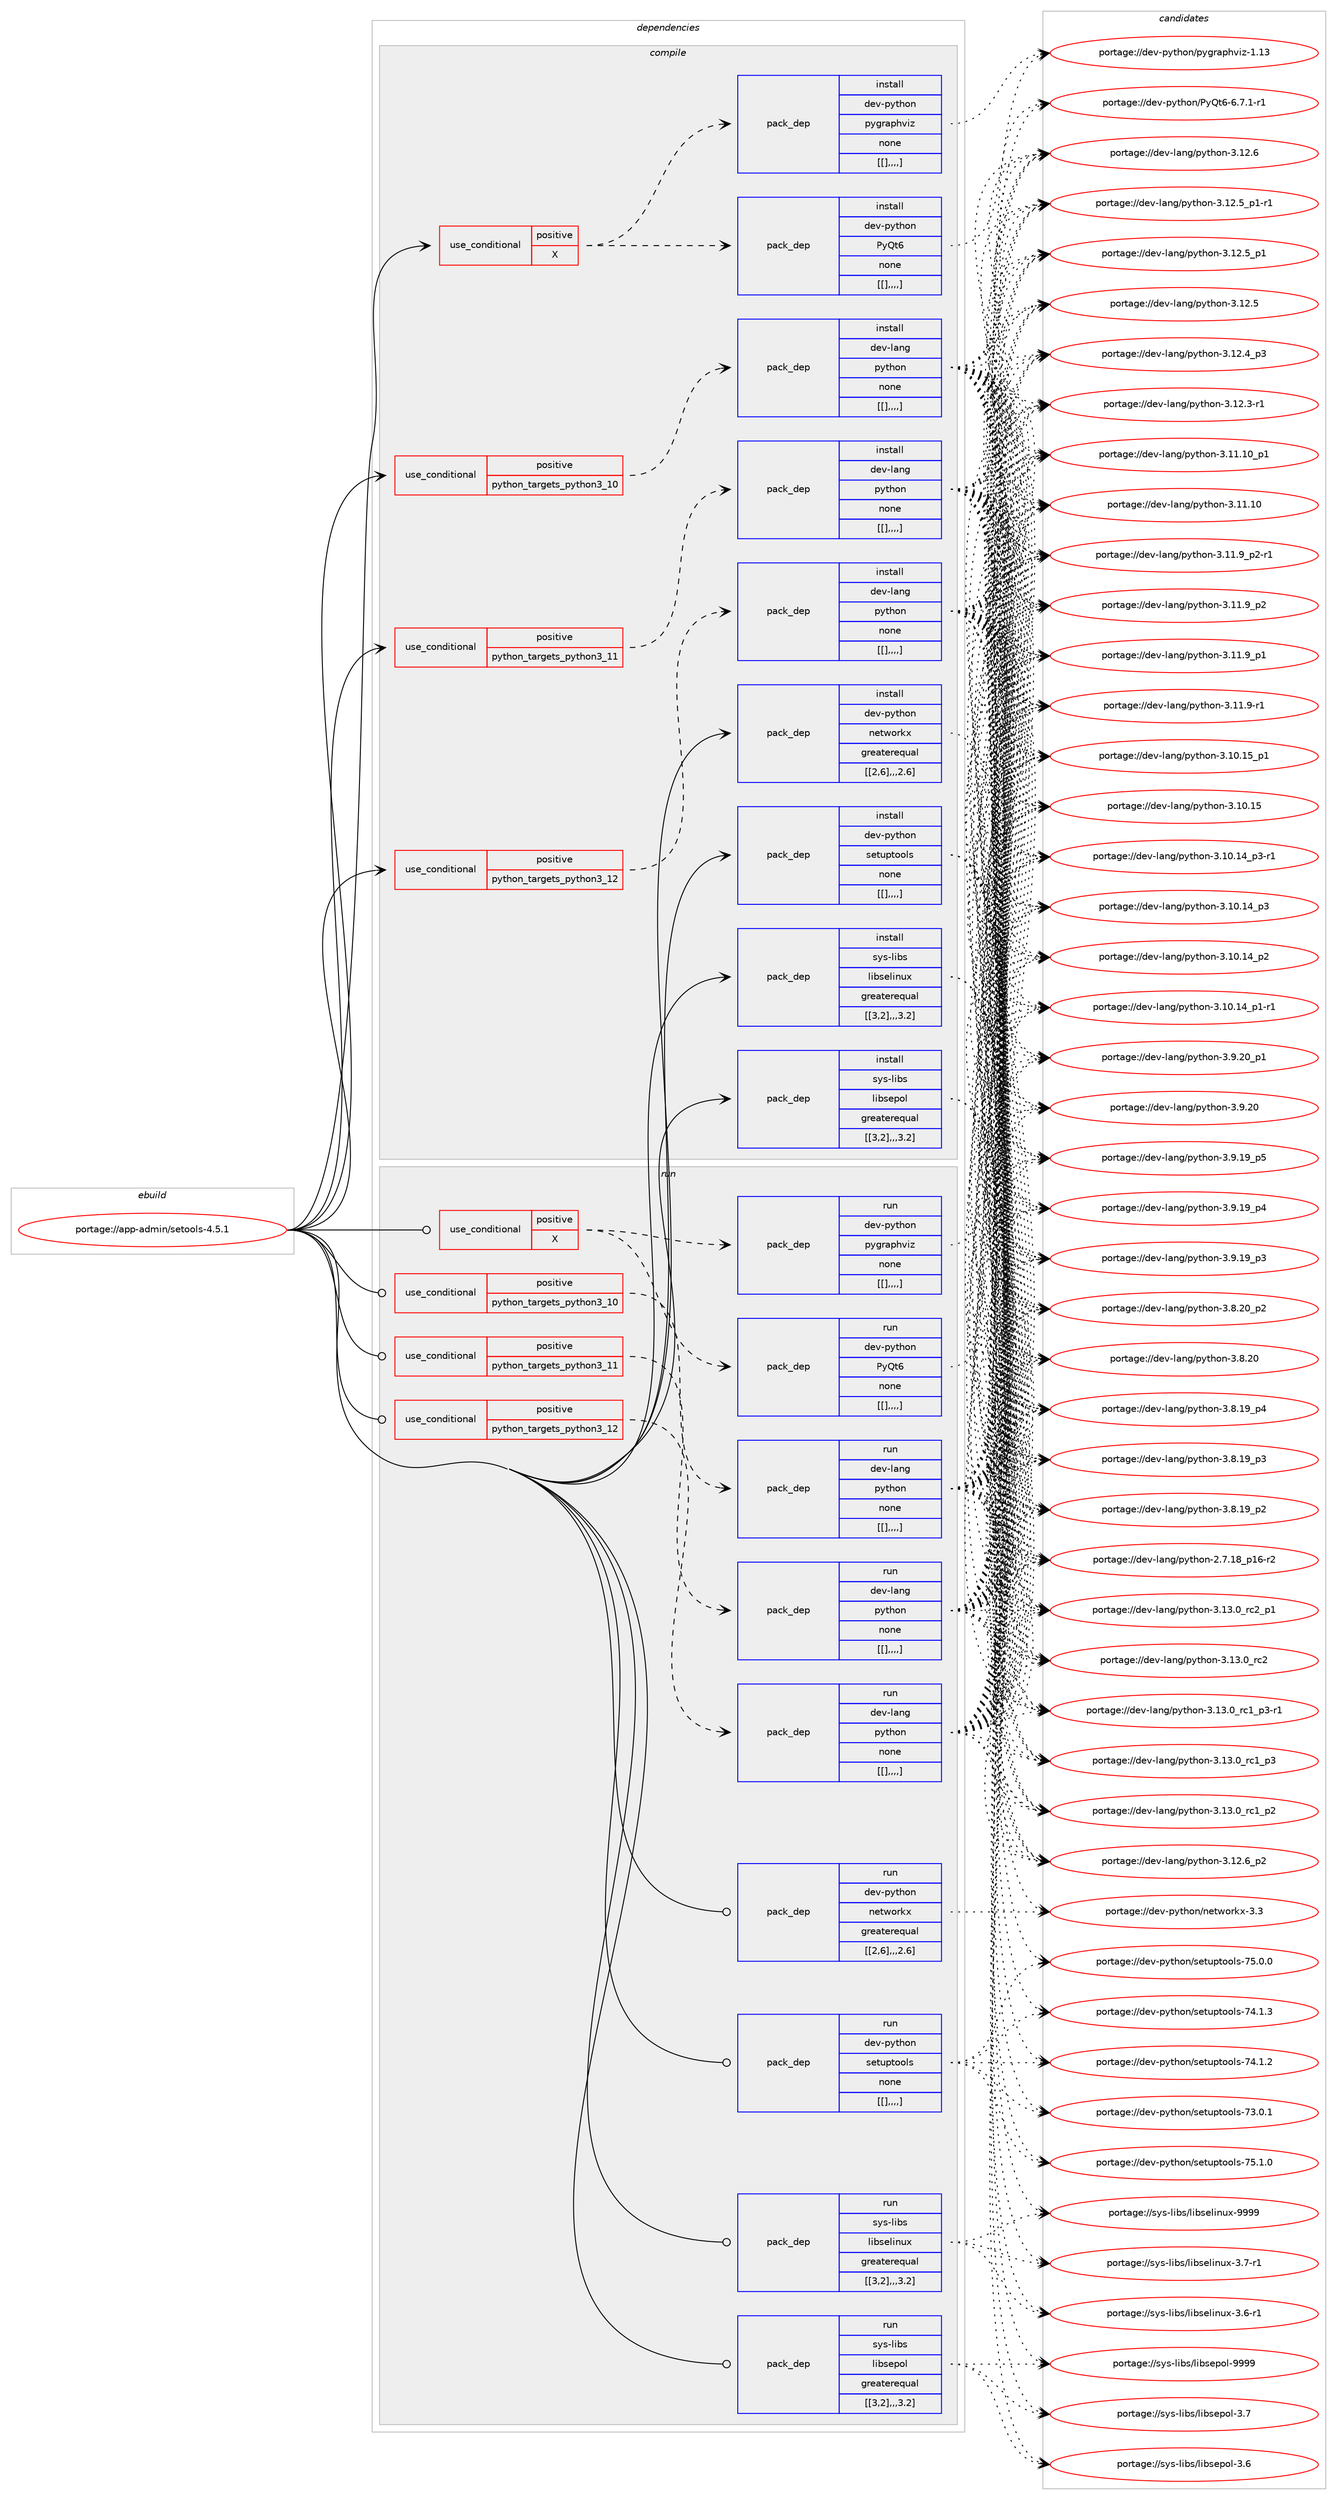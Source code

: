 digraph prolog {

# *************
# Graph options
# *************

newrank=true;
concentrate=true;
compound=true;
graph [rankdir=LR,fontname=Helvetica,fontsize=10,ranksep=1.5];#, ranksep=2.5, nodesep=0.2];
edge  [arrowhead=vee];
node  [fontname=Helvetica,fontsize=10];

# **********
# The ebuild
# **********

subgraph cluster_leftcol {
color=gray;
label=<<i>ebuild</i>>;
id [label="portage://app-admin/setools-4.5.1", color=red, width=4, href="../app-admin/setools-4.5.1.svg"];
}

# ****************
# The dependencies
# ****************

subgraph cluster_midcol {
color=gray;
label=<<i>dependencies</i>>;
subgraph cluster_compile {
fillcolor="#eeeeee";
style=filled;
label=<<i>compile</i>>;
subgraph cond1437 {
dependency5472 [label=<<TABLE BORDER="0" CELLBORDER="1" CELLSPACING="0" CELLPADDING="4"><TR><TD ROWSPAN="3" CELLPADDING="10">use_conditional</TD></TR><TR><TD>positive</TD></TR><TR><TD>X</TD></TR></TABLE>>, shape=none, color=red];
subgraph pack4016 {
dependency5473 [label=<<TABLE BORDER="0" CELLBORDER="1" CELLSPACING="0" CELLPADDING="4" WIDTH="220"><TR><TD ROWSPAN="6" CELLPADDING="30">pack_dep</TD></TR><TR><TD WIDTH="110">install</TD></TR><TR><TD>dev-python</TD></TR><TR><TD>PyQt6</TD></TR><TR><TD>none</TD></TR><TR><TD>[[],,,,]</TD></TR></TABLE>>, shape=none, color=blue];
}
dependency5472:e -> dependency5473:w [weight=20,style="dashed",arrowhead="vee"];
subgraph pack4017 {
dependency5474 [label=<<TABLE BORDER="0" CELLBORDER="1" CELLSPACING="0" CELLPADDING="4" WIDTH="220"><TR><TD ROWSPAN="6" CELLPADDING="30">pack_dep</TD></TR><TR><TD WIDTH="110">install</TD></TR><TR><TD>dev-python</TD></TR><TR><TD>pygraphviz</TD></TR><TR><TD>none</TD></TR><TR><TD>[[],,,,]</TD></TR></TABLE>>, shape=none, color=blue];
}
dependency5472:e -> dependency5474:w [weight=20,style="dashed",arrowhead="vee"];
}
id:e -> dependency5472:w [weight=20,style="solid",arrowhead="vee"];
subgraph cond1438 {
dependency5475 [label=<<TABLE BORDER="0" CELLBORDER="1" CELLSPACING="0" CELLPADDING="4"><TR><TD ROWSPAN="3" CELLPADDING="10">use_conditional</TD></TR><TR><TD>positive</TD></TR><TR><TD>python_targets_python3_10</TD></TR></TABLE>>, shape=none, color=red];
subgraph pack4018 {
dependency5476 [label=<<TABLE BORDER="0" CELLBORDER="1" CELLSPACING="0" CELLPADDING="4" WIDTH="220"><TR><TD ROWSPAN="6" CELLPADDING="30">pack_dep</TD></TR><TR><TD WIDTH="110">install</TD></TR><TR><TD>dev-lang</TD></TR><TR><TD>python</TD></TR><TR><TD>none</TD></TR><TR><TD>[[],,,,]</TD></TR></TABLE>>, shape=none, color=blue];
}
dependency5475:e -> dependency5476:w [weight=20,style="dashed",arrowhead="vee"];
}
id:e -> dependency5475:w [weight=20,style="solid",arrowhead="vee"];
subgraph cond1439 {
dependency5477 [label=<<TABLE BORDER="0" CELLBORDER="1" CELLSPACING="0" CELLPADDING="4"><TR><TD ROWSPAN="3" CELLPADDING="10">use_conditional</TD></TR><TR><TD>positive</TD></TR><TR><TD>python_targets_python3_11</TD></TR></TABLE>>, shape=none, color=red];
subgraph pack4019 {
dependency5478 [label=<<TABLE BORDER="0" CELLBORDER="1" CELLSPACING="0" CELLPADDING="4" WIDTH="220"><TR><TD ROWSPAN="6" CELLPADDING="30">pack_dep</TD></TR><TR><TD WIDTH="110">install</TD></TR><TR><TD>dev-lang</TD></TR><TR><TD>python</TD></TR><TR><TD>none</TD></TR><TR><TD>[[],,,,]</TD></TR></TABLE>>, shape=none, color=blue];
}
dependency5477:e -> dependency5478:w [weight=20,style="dashed",arrowhead="vee"];
}
id:e -> dependency5477:w [weight=20,style="solid",arrowhead="vee"];
subgraph cond1440 {
dependency5479 [label=<<TABLE BORDER="0" CELLBORDER="1" CELLSPACING="0" CELLPADDING="4"><TR><TD ROWSPAN="3" CELLPADDING="10">use_conditional</TD></TR><TR><TD>positive</TD></TR><TR><TD>python_targets_python3_12</TD></TR></TABLE>>, shape=none, color=red];
subgraph pack4020 {
dependency5480 [label=<<TABLE BORDER="0" CELLBORDER="1" CELLSPACING="0" CELLPADDING="4" WIDTH="220"><TR><TD ROWSPAN="6" CELLPADDING="30">pack_dep</TD></TR><TR><TD WIDTH="110">install</TD></TR><TR><TD>dev-lang</TD></TR><TR><TD>python</TD></TR><TR><TD>none</TD></TR><TR><TD>[[],,,,]</TD></TR></TABLE>>, shape=none, color=blue];
}
dependency5479:e -> dependency5480:w [weight=20,style="dashed",arrowhead="vee"];
}
id:e -> dependency5479:w [weight=20,style="solid",arrowhead="vee"];
subgraph pack4021 {
dependency5481 [label=<<TABLE BORDER="0" CELLBORDER="1" CELLSPACING="0" CELLPADDING="4" WIDTH="220"><TR><TD ROWSPAN="6" CELLPADDING="30">pack_dep</TD></TR><TR><TD WIDTH="110">install</TD></TR><TR><TD>dev-python</TD></TR><TR><TD>networkx</TD></TR><TR><TD>greaterequal</TD></TR><TR><TD>[[2,6],,,2.6]</TD></TR></TABLE>>, shape=none, color=blue];
}
id:e -> dependency5481:w [weight=20,style="solid",arrowhead="vee"];
subgraph pack4022 {
dependency5482 [label=<<TABLE BORDER="0" CELLBORDER="1" CELLSPACING="0" CELLPADDING="4" WIDTH="220"><TR><TD ROWSPAN="6" CELLPADDING="30">pack_dep</TD></TR><TR><TD WIDTH="110">install</TD></TR><TR><TD>dev-python</TD></TR><TR><TD>setuptools</TD></TR><TR><TD>none</TD></TR><TR><TD>[[],,,,]</TD></TR></TABLE>>, shape=none, color=blue];
}
id:e -> dependency5482:w [weight=20,style="solid",arrowhead="vee"];
subgraph pack4023 {
dependency5483 [label=<<TABLE BORDER="0" CELLBORDER="1" CELLSPACING="0" CELLPADDING="4" WIDTH="220"><TR><TD ROWSPAN="6" CELLPADDING="30">pack_dep</TD></TR><TR><TD WIDTH="110">install</TD></TR><TR><TD>sys-libs</TD></TR><TR><TD>libselinux</TD></TR><TR><TD>greaterequal</TD></TR><TR><TD>[[3,2],,,3.2]</TD></TR></TABLE>>, shape=none, color=blue];
}
id:e -> dependency5483:w [weight=20,style="solid",arrowhead="vee"];
subgraph pack4024 {
dependency5484 [label=<<TABLE BORDER="0" CELLBORDER="1" CELLSPACING="0" CELLPADDING="4" WIDTH="220"><TR><TD ROWSPAN="6" CELLPADDING="30">pack_dep</TD></TR><TR><TD WIDTH="110">install</TD></TR><TR><TD>sys-libs</TD></TR><TR><TD>libsepol</TD></TR><TR><TD>greaterequal</TD></TR><TR><TD>[[3,2],,,3.2]</TD></TR></TABLE>>, shape=none, color=blue];
}
id:e -> dependency5484:w [weight=20,style="solid",arrowhead="vee"];
}
subgraph cluster_compileandrun {
fillcolor="#eeeeee";
style=filled;
label=<<i>compile and run</i>>;
}
subgraph cluster_run {
fillcolor="#eeeeee";
style=filled;
label=<<i>run</i>>;
subgraph cond1441 {
dependency5485 [label=<<TABLE BORDER="0" CELLBORDER="1" CELLSPACING="0" CELLPADDING="4"><TR><TD ROWSPAN="3" CELLPADDING="10">use_conditional</TD></TR><TR><TD>positive</TD></TR><TR><TD>X</TD></TR></TABLE>>, shape=none, color=red];
subgraph pack4025 {
dependency5486 [label=<<TABLE BORDER="0" CELLBORDER="1" CELLSPACING="0" CELLPADDING="4" WIDTH="220"><TR><TD ROWSPAN="6" CELLPADDING="30">pack_dep</TD></TR><TR><TD WIDTH="110">run</TD></TR><TR><TD>dev-python</TD></TR><TR><TD>PyQt6</TD></TR><TR><TD>none</TD></TR><TR><TD>[[],,,,]</TD></TR></TABLE>>, shape=none, color=blue];
}
dependency5485:e -> dependency5486:w [weight=20,style="dashed",arrowhead="vee"];
subgraph pack4026 {
dependency5487 [label=<<TABLE BORDER="0" CELLBORDER="1" CELLSPACING="0" CELLPADDING="4" WIDTH="220"><TR><TD ROWSPAN="6" CELLPADDING="30">pack_dep</TD></TR><TR><TD WIDTH="110">run</TD></TR><TR><TD>dev-python</TD></TR><TR><TD>pygraphviz</TD></TR><TR><TD>none</TD></TR><TR><TD>[[],,,,]</TD></TR></TABLE>>, shape=none, color=blue];
}
dependency5485:e -> dependency5487:w [weight=20,style="dashed",arrowhead="vee"];
}
id:e -> dependency5485:w [weight=20,style="solid",arrowhead="odot"];
subgraph cond1442 {
dependency5488 [label=<<TABLE BORDER="0" CELLBORDER="1" CELLSPACING="0" CELLPADDING="4"><TR><TD ROWSPAN="3" CELLPADDING="10">use_conditional</TD></TR><TR><TD>positive</TD></TR><TR><TD>python_targets_python3_10</TD></TR></TABLE>>, shape=none, color=red];
subgraph pack4027 {
dependency5489 [label=<<TABLE BORDER="0" CELLBORDER="1" CELLSPACING="0" CELLPADDING="4" WIDTH="220"><TR><TD ROWSPAN="6" CELLPADDING="30">pack_dep</TD></TR><TR><TD WIDTH="110">run</TD></TR><TR><TD>dev-lang</TD></TR><TR><TD>python</TD></TR><TR><TD>none</TD></TR><TR><TD>[[],,,,]</TD></TR></TABLE>>, shape=none, color=blue];
}
dependency5488:e -> dependency5489:w [weight=20,style="dashed",arrowhead="vee"];
}
id:e -> dependency5488:w [weight=20,style="solid",arrowhead="odot"];
subgraph cond1443 {
dependency5490 [label=<<TABLE BORDER="0" CELLBORDER="1" CELLSPACING="0" CELLPADDING="4"><TR><TD ROWSPAN="3" CELLPADDING="10">use_conditional</TD></TR><TR><TD>positive</TD></TR><TR><TD>python_targets_python3_11</TD></TR></TABLE>>, shape=none, color=red];
subgraph pack4028 {
dependency5491 [label=<<TABLE BORDER="0" CELLBORDER="1" CELLSPACING="0" CELLPADDING="4" WIDTH="220"><TR><TD ROWSPAN="6" CELLPADDING="30">pack_dep</TD></TR><TR><TD WIDTH="110">run</TD></TR><TR><TD>dev-lang</TD></TR><TR><TD>python</TD></TR><TR><TD>none</TD></TR><TR><TD>[[],,,,]</TD></TR></TABLE>>, shape=none, color=blue];
}
dependency5490:e -> dependency5491:w [weight=20,style="dashed",arrowhead="vee"];
}
id:e -> dependency5490:w [weight=20,style="solid",arrowhead="odot"];
subgraph cond1444 {
dependency5492 [label=<<TABLE BORDER="0" CELLBORDER="1" CELLSPACING="0" CELLPADDING="4"><TR><TD ROWSPAN="3" CELLPADDING="10">use_conditional</TD></TR><TR><TD>positive</TD></TR><TR><TD>python_targets_python3_12</TD></TR></TABLE>>, shape=none, color=red];
subgraph pack4029 {
dependency5493 [label=<<TABLE BORDER="0" CELLBORDER="1" CELLSPACING="0" CELLPADDING="4" WIDTH="220"><TR><TD ROWSPAN="6" CELLPADDING="30">pack_dep</TD></TR><TR><TD WIDTH="110">run</TD></TR><TR><TD>dev-lang</TD></TR><TR><TD>python</TD></TR><TR><TD>none</TD></TR><TR><TD>[[],,,,]</TD></TR></TABLE>>, shape=none, color=blue];
}
dependency5492:e -> dependency5493:w [weight=20,style="dashed",arrowhead="vee"];
}
id:e -> dependency5492:w [weight=20,style="solid",arrowhead="odot"];
subgraph pack4030 {
dependency5494 [label=<<TABLE BORDER="0" CELLBORDER="1" CELLSPACING="0" CELLPADDING="4" WIDTH="220"><TR><TD ROWSPAN="6" CELLPADDING="30">pack_dep</TD></TR><TR><TD WIDTH="110">run</TD></TR><TR><TD>dev-python</TD></TR><TR><TD>networkx</TD></TR><TR><TD>greaterequal</TD></TR><TR><TD>[[2,6],,,2.6]</TD></TR></TABLE>>, shape=none, color=blue];
}
id:e -> dependency5494:w [weight=20,style="solid",arrowhead="odot"];
subgraph pack4031 {
dependency5495 [label=<<TABLE BORDER="0" CELLBORDER="1" CELLSPACING="0" CELLPADDING="4" WIDTH="220"><TR><TD ROWSPAN="6" CELLPADDING="30">pack_dep</TD></TR><TR><TD WIDTH="110">run</TD></TR><TR><TD>dev-python</TD></TR><TR><TD>setuptools</TD></TR><TR><TD>none</TD></TR><TR><TD>[[],,,,]</TD></TR></TABLE>>, shape=none, color=blue];
}
id:e -> dependency5495:w [weight=20,style="solid",arrowhead="odot"];
subgraph pack4032 {
dependency5496 [label=<<TABLE BORDER="0" CELLBORDER="1" CELLSPACING="0" CELLPADDING="4" WIDTH="220"><TR><TD ROWSPAN="6" CELLPADDING="30">pack_dep</TD></TR><TR><TD WIDTH="110">run</TD></TR><TR><TD>sys-libs</TD></TR><TR><TD>libselinux</TD></TR><TR><TD>greaterequal</TD></TR><TR><TD>[[3,2],,,3.2]</TD></TR></TABLE>>, shape=none, color=blue];
}
id:e -> dependency5496:w [weight=20,style="solid",arrowhead="odot"];
subgraph pack4033 {
dependency5497 [label=<<TABLE BORDER="0" CELLBORDER="1" CELLSPACING="0" CELLPADDING="4" WIDTH="220"><TR><TD ROWSPAN="6" CELLPADDING="30">pack_dep</TD></TR><TR><TD WIDTH="110">run</TD></TR><TR><TD>sys-libs</TD></TR><TR><TD>libsepol</TD></TR><TR><TD>greaterequal</TD></TR><TR><TD>[[3,2],,,3.2]</TD></TR></TABLE>>, shape=none, color=blue];
}
id:e -> dependency5497:w [weight=20,style="solid",arrowhead="odot"];
}
}

# **************
# The candidates
# **************

subgraph cluster_choices {
rank=same;
color=gray;
label=<<i>candidates</i>>;

subgraph choice4016 {
color=black;
nodesep=1;
choice10010111845112121116104111110478012181116544554465546494511449 [label="portage://dev-python/PyQt6-6.7.1-r1", color=red, width=4,href="../dev-python/PyQt6-6.7.1-r1.svg"];
dependency5473:e -> choice10010111845112121116104111110478012181116544554465546494511449:w [style=dotted,weight="100"];
}
subgraph choice4017 {
color=black;
nodesep=1;
choice1001011184511212111610411111047112121103114971121041181051224549464951 [label="portage://dev-python/pygraphviz-1.13", color=red, width=4,href="../dev-python/pygraphviz-1.13.svg"];
dependency5474:e -> choice1001011184511212111610411111047112121103114971121041181051224549464951:w [style=dotted,weight="100"];
}
subgraph choice4018 {
color=black;
nodesep=1;
choice100101118451089711010347112121116104111110455146495146489511499509511249 [label="portage://dev-lang/python-3.13.0_rc2_p1", color=red, width=4,href="../dev-lang/python-3.13.0_rc2_p1.svg"];
choice10010111845108971101034711212111610411111045514649514648951149950 [label="portage://dev-lang/python-3.13.0_rc2", color=red, width=4,href="../dev-lang/python-3.13.0_rc2.svg"];
choice1001011184510897110103471121211161041111104551464951464895114994995112514511449 [label="portage://dev-lang/python-3.13.0_rc1_p3-r1", color=red, width=4,href="../dev-lang/python-3.13.0_rc1_p3-r1.svg"];
choice100101118451089711010347112121116104111110455146495146489511499499511251 [label="portage://dev-lang/python-3.13.0_rc1_p3", color=red, width=4,href="../dev-lang/python-3.13.0_rc1_p3.svg"];
choice100101118451089711010347112121116104111110455146495146489511499499511250 [label="portage://dev-lang/python-3.13.0_rc1_p2", color=red, width=4,href="../dev-lang/python-3.13.0_rc1_p2.svg"];
choice100101118451089711010347112121116104111110455146495046549511250 [label="portage://dev-lang/python-3.12.6_p2", color=red, width=4,href="../dev-lang/python-3.12.6_p2.svg"];
choice10010111845108971101034711212111610411111045514649504654 [label="portage://dev-lang/python-3.12.6", color=red, width=4,href="../dev-lang/python-3.12.6.svg"];
choice1001011184510897110103471121211161041111104551464950465395112494511449 [label="portage://dev-lang/python-3.12.5_p1-r1", color=red, width=4,href="../dev-lang/python-3.12.5_p1-r1.svg"];
choice100101118451089711010347112121116104111110455146495046539511249 [label="portage://dev-lang/python-3.12.5_p1", color=red, width=4,href="../dev-lang/python-3.12.5_p1.svg"];
choice10010111845108971101034711212111610411111045514649504653 [label="portage://dev-lang/python-3.12.5", color=red, width=4,href="../dev-lang/python-3.12.5.svg"];
choice100101118451089711010347112121116104111110455146495046529511251 [label="portage://dev-lang/python-3.12.4_p3", color=red, width=4,href="../dev-lang/python-3.12.4_p3.svg"];
choice100101118451089711010347112121116104111110455146495046514511449 [label="portage://dev-lang/python-3.12.3-r1", color=red, width=4,href="../dev-lang/python-3.12.3-r1.svg"];
choice10010111845108971101034711212111610411111045514649494649489511249 [label="portage://dev-lang/python-3.11.10_p1", color=red, width=4,href="../dev-lang/python-3.11.10_p1.svg"];
choice1001011184510897110103471121211161041111104551464949464948 [label="portage://dev-lang/python-3.11.10", color=red, width=4,href="../dev-lang/python-3.11.10.svg"];
choice1001011184510897110103471121211161041111104551464949465795112504511449 [label="portage://dev-lang/python-3.11.9_p2-r1", color=red, width=4,href="../dev-lang/python-3.11.9_p2-r1.svg"];
choice100101118451089711010347112121116104111110455146494946579511250 [label="portage://dev-lang/python-3.11.9_p2", color=red, width=4,href="../dev-lang/python-3.11.9_p2.svg"];
choice100101118451089711010347112121116104111110455146494946579511249 [label="portage://dev-lang/python-3.11.9_p1", color=red, width=4,href="../dev-lang/python-3.11.9_p1.svg"];
choice100101118451089711010347112121116104111110455146494946574511449 [label="portage://dev-lang/python-3.11.9-r1", color=red, width=4,href="../dev-lang/python-3.11.9-r1.svg"];
choice10010111845108971101034711212111610411111045514649484649539511249 [label="portage://dev-lang/python-3.10.15_p1", color=red, width=4,href="../dev-lang/python-3.10.15_p1.svg"];
choice1001011184510897110103471121211161041111104551464948464953 [label="portage://dev-lang/python-3.10.15", color=red, width=4,href="../dev-lang/python-3.10.15.svg"];
choice100101118451089711010347112121116104111110455146494846495295112514511449 [label="portage://dev-lang/python-3.10.14_p3-r1", color=red, width=4,href="../dev-lang/python-3.10.14_p3-r1.svg"];
choice10010111845108971101034711212111610411111045514649484649529511251 [label="portage://dev-lang/python-3.10.14_p3", color=red, width=4,href="../dev-lang/python-3.10.14_p3.svg"];
choice10010111845108971101034711212111610411111045514649484649529511250 [label="portage://dev-lang/python-3.10.14_p2", color=red, width=4,href="../dev-lang/python-3.10.14_p2.svg"];
choice100101118451089711010347112121116104111110455146494846495295112494511449 [label="portage://dev-lang/python-3.10.14_p1-r1", color=red, width=4,href="../dev-lang/python-3.10.14_p1-r1.svg"];
choice100101118451089711010347112121116104111110455146574650489511249 [label="portage://dev-lang/python-3.9.20_p1", color=red, width=4,href="../dev-lang/python-3.9.20_p1.svg"];
choice10010111845108971101034711212111610411111045514657465048 [label="portage://dev-lang/python-3.9.20", color=red, width=4,href="../dev-lang/python-3.9.20.svg"];
choice100101118451089711010347112121116104111110455146574649579511253 [label="portage://dev-lang/python-3.9.19_p5", color=red, width=4,href="../dev-lang/python-3.9.19_p5.svg"];
choice100101118451089711010347112121116104111110455146574649579511252 [label="portage://dev-lang/python-3.9.19_p4", color=red, width=4,href="../dev-lang/python-3.9.19_p4.svg"];
choice100101118451089711010347112121116104111110455146574649579511251 [label="portage://dev-lang/python-3.9.19_p3", color=red, width=4,href="../dev-lang/python-3.9.19_p3.svg"];
choice100101118451089711010347112121116104111110455146564650489511250 [label="portage://dev-lang/python-3.8.20_p2", color=red, width=4,href="../dev-lang/python-3.8.20_p2.svg"];
choice10010111845108971101034711212111610411111045514656465048 [label="portage://dev-lang/python-3.8.20", color=red, width=4,href="../dev-lang/python-3.8.20.svg"];
choice100101118451089711010347112121116104111110455146564649579511252 [label="portage://dev-lang/python-3.8.19_p4", color=red, width=4,href="../dev-lang/python-3.8.19_p4.svg"];
choice100101118451089711010347112121116104111110455146564649579511251 [label="portage://dev-lang/python-3.8.19_p3", color=red, width=4,href="../dev-lang/python-3.8.19_p3.svg"];
choice100101118451089711010347112121116104111110455146564649579511250 [label="portage://dev-lang/python-3.8.19_p2", color=red, width=4,href="../dev-lang/python-3.8.19_p2.svg"];
choice100101118451089711010347112121116104111110455046554649569511249544511450 [label="portage://dev-lang/python-2.7.18_p16-r2", color=red, width=4,href="../dev-lang/python-2.7.18_p16-r2.svg"];
dependency5476:e -> choice100101118451089711010347112121116104111110455146495146489511499509511249:w [style=dotted,weight="100"];
dependency5476:e -> choice10010111845108971101034711212111610411111045514649514648951149950:w [style=dotted,weight="100"];
dependency5476:e -> choice1001011184510897110103471121211161041111104551464951464895114994995112514511449:w [style=dotted,weight="100"];
dependency5476:e -> choice100101118451089711010347112121116104111110455146495146489511499499511251:w [style=dotted,weight="100"];
dependency5476:e -> choice100101118451089711010347112121116104111110455146495146489511499499511250:w [style=dotted,weight="100"];
dependency5476:e -> choice100101118451089711010347112121116104111110455146495046549511250:w [style=dotted,weight="100"];
dependency5476:e -> choice10010111845108971101034711212111610411111045514649504654:w [style=dotted,weight="100"];
dependency5476:e -> choice1001011184510897110103471121211161041111104551464950465395112494511449:w [style=dotted,weight="100"];
dependency5476:e -> choice100101118451089711010347112121116104111110455146495046539511249:w [style=dotted,weight="100"];
dependency5476:e -> choice10010111845108971101034711212111610411111045514649504653:w [style=dotted,weight="100"];
dependency5476:e -> choice100101118451089711010347112121116104111110455146495046529511251:w [style=dotted,weight="100"];
dependency5476:e -> choice100101118451089711010347112121116104111110455146495046514511449:w [style=dotted,weight="100"];
dependency5476:e -> choice10010111845108971101034711212111610411111045514649494649489511249:w [style=dotted,weight="100"];
dependency5476:e -> choice1001011184510897110103471121211161041111104551464949464948:w [style=dotted,weight="100"];
dependency5476:e -> choice1001011184510897110103471121211161041111104551464949465795112504511449:w [style=dotted,weight="100"];
dependency5476:e -> choice100101118451089711010347112121116104111110455146494946579511250:w [style=dotted,weight="100"];
dependency5476:e -> choice100101118451089711010347112121116104111110455146494946579511249:w [style=dotted,weight="100"];
dependency5476:e -> choice100101118451089711010347112121116104111110455146494946574511449:w [style=dotted,weight="100"];
dependency5476:e -> choice10010111845108971101034711212111610411111045514649484649539511249:w [style=dotted,weight="100"];
dependency5476:e -> choice1001011184510897110103471121211161041111104551464948464953:w [style=dotted,weight="100"];
dependency5476:e -> choice100101118451089711010347112121116104111110455146494846495295112514511449:w [style=dotted,weight="100"];
dependency5476:e -> choice10010111845108971101034711212111610411111045514649484649529511251:w [style=dotted,weight="100"];
dependency5476:e -> choice10010111845108971101034711212111610411111045514649484649529511250:w [style=dotted,weight="100"];
dependency5476:e -> choice100101118451089711010347112121116104111110455146494846495295112494511449:w [style=dotted,weight="100"];
dependency5476:e -> choice100101118451089711010347112121116104111110455146574650489511249:w [style=dotted,weight="100"];
dependency5476:e -> choice10010111845108971101034711212111610411111045514657465048:w [style=dotted,weight="100"];
dependency5476:e -> choice100101118451089711010347112121116104111110455146574649579511253:w [style=dotted,weight="100"];
dependency5476:e -> choice100101118451089711010347112121116104111110455146574649579511252:w [style=dotted,weight="100"];
dependency5476:e -> choice100101118451089711010347112121116104111110455146574649579511251:w [style=dotted,weight="100"];
dependency5476:e -> choice100101118451089711010347112121116104111110455146564650489511250:w [style=dotted,weight="100"];
dependency5476:e -> choice10010111845108971101034711212111610411111045514656465048:w [style=dotted,weight="100"];
dependency5476:e -> choice100101118451089711010347112121116104111110455146564649579511252:w [style=dotted,weight="100"];
dependency5476:e -> choice100101118451089711010347112121116104111110455146564649579511251:w [style=dotted,weight="100"];
dependency5476:e -> choice100101118451089711010347112121116104111110455146564649579511250:w [style=dotted,weight="100"];
dependency5476:e -> choice100101118451089711010347112121116104111110455046554649569511249544511450:w [style=dotted,weight="100"];
}
subgraph choice4019 {
color=black;
nodesep=1;
choice100101118451089711010347112121116104111110455146495146489511499509511249 [label="portage://dev-lang/python-3.13.0_rc2_p1", color=red, width=4,href="../dev-lang/python-3.13.0_rc2_p1.svg"];
choice10010111845108971101034711212111610411111045514649514648951149950 [label="portage://dev-lang/python-3.13.0_rc2", color=red, width=4,href="../dev-lang/python-3.13.0_rc2.svg"];
choice1001011184510897110103471121211161041111104551464951464895114994995112514511449 [label="portage://dev-lang/python-3.13.0_rc1_p3-r1", color=red, width=4,href="../dev-lang/python-3.13.0_rc1_p3-r1.svg"];
choice100101118451089711010347112121116104111110455146495146489511499499511251 [label="portage://dev-lang/python-3.13.0_rc1_p3", color=red, width=4,href="../dev-lang/python-3.13.0_rc1_p3.svg"];
choice100101118451089711010347112121116104111110455146495146489511499499511250 [label="portage://dev-lang/python-3.13.0_rc1_p2", color=red, width=4,href="../dev-lang/python-3.13.0_rc1_p2.svg"];
choice100101118451089711010347112121116104111110455146495046549511250 [label="portage://dev-lang/python-3.12.6_p2", color=red, width=4,href="../dev-lang/python-3.12.6_p2.svg"];
choice10010111845108971101034711212111610411111045514649504654 [label="portage://dev-lang/python-3.12.6", color=red, width=4,href="../dev-lang/python-3.12.6.svg"];
choice1001011184510897110103471121211161041111104551464950465395112494511449 [label="portage://dev-lang/python-3.12.5_p1-r1", color=red, width=4,href="../dev-lang/python-3.12.5_p1-r1.svg"];
choice100101118451089711010347112121116104111110455146495046539511249 [label="portage://dev-lang/python-3.12.5_p1", color=red, width=4,href="../dev-lang/python-3.12.5_p1.svg"];
choice10010111845108971101034711212111610411111045514649504653 [label="portage://dev-lang/python-3.12.5", color=red, width=4,href="../dev-lang/python-3.12.5.svg"];
choice100101118451089711010347112121116104111110455146495046529511251 [label="portage://dev-lang/python-3.12.4_p3", color=red, width=4,href="../dev-lang/python-3.12.4_p3.svg"];
choice100101118451089711010347112121116104111110455146495046514511449 [label="portage://dev-lang/python-3.12.3-r1", color=red, width=4,href="../dev-lang/python-3.12.3-r1.svg"];
choice10010111845108971101034711212111610411111045514649494649489511249 [label="portage://dev-lang/python-3.11.10_p1", color=red, width=4,href="../dev-lang/python-3.11.10_p1.svg"];
choice1001011184510897110103471121211161041111104551464949464948 [label="portage://dev-lang/python-3.11.10", color=red, width=4,href="../dev-lang/python-3.11.10.svg"];
choice1001011184510897110103471121211161041111104551464949465795112504511449 [label="portage://dev-lang/python-3.11.9_p2-r1", color=red, width=4,href="../dev-lang/python-3.11.9_p2-r1.svg"];
choice100101118451089711010347112121116104111110455146494946579511250 [label="portage://dev-lang/python-3.11.9_p2", color=red, width=4,href="../dev-lang/python-3.11.9_p2.svg"];
choice100101118451089711010347112121116104111110455146494946579511249 [label="portage://dev-lang/python-3.11.9_p1", color=red, width=4,href="../dev-lang/python-3.11.9_p1.svg"];
choice100101118451089711010347112121116104111110455146494946574511449 [label="portage://dev-lang/python-3.11.9-r1", color=red, width=4,href="../dev-lang/python-3.11.9-r1.svg"];
choice10010111845108971101034711212111610411111045514649484649539511249 [label="portage://dev-lang/python-3.10.15_p1", color=red, width=4,href="../dev-lang/python-3.10.15_p1.svg"];
choice1001011184510897110103471121211161041111104551464948464953 [label="portage://dev-lang/python-3.10.15", color=red, width=4,href="../dev-lang/python-3.10.15.svg"];
choice100101118451089711010347112121116104111110455146494846495295112514511449 [label="portage://dev-lang/python-3.10.14_p3-r1", color=red, width=4,href="../dev-lang/python-3.10.14_p3-r1.svg"];
choice10010111845108971101034711212111610411111045514649484649529511251 [label="portage://dev-lang/python-3.10.14_p3", color=red, width=4,href="../dev-lang/python-3.10.14_p3.svg"];
choice10010111845108971101034711212111610411111045514649484649529511250 [label="portage://dev-lang/python-3.10.14_p2", color=red, width=4,href="../dev-lang/python-3.10.14_p2.svg"];
choice100101118451089711010347112121116104111110455146494846495295112494511449 [label="portage://dev-lang/python-3.10.14_p1-r1", color=red, width=4,href="../dev-lang/python-3.10.14_p1-r1.svg"];
choice100101118451089711010347112121116104111110455146574650489511249 [label="portage://dev-lang/python-3.9.20_p1", color=red, width=4,href="../dev-lang/python-3.9.20_p1.svg"];
choice10010111845108971101034711212111610411111045514657465048 [label="portage://dev-lang/python-3.9.20", color=red, width=4,href="../dev-lang/python-3.9.20.svg"];
choice100101118451089711010347112121116104111110455146574649579511253 [label="portage://dev-lang/python-3.9.19_p5", color=red, width=4,href="../dev-lang/python-3.9.19_p5.svg"];
choice100101118451089711010347112121116104111110455146574649579511252 [label="portage://dev-lang/python-3.9.19_p4", color=red, width=4,href="../dev-lang/python-3.9.19_p4.svg"];
choice100101118451089711010347112121116104111110455146574649579511251 [label="portage://dev-lang/python-3.9.19_p3", color=red, width=4,href="../dev-lang/python-3.9.19_p3.svg"];
choice100101118451089711010347112121116104111110455146564650489511250 [label="portage://dev-lang/python-3.8.20_p2", color=red, width=4,href="../dev-lang/python-3.8.20_p2.svg"];
choice10010111845108971101034711212111610411111045514656465048 [label="portage://dev-lang/python-3.8.20", color=red, width=4,href="../dev-lang/python-3.8.20.svg"];
choice100101118451089711010347112121116104111110455146564649579511252 [label="portage://dev-lang/python-3.8.19_p4", color=red, width=4,href="../dev-lang/python-3.8.19_p4.svg"];
choice100101118451089711010347112121116104111110455146564649579511251 [label="portage://dev-lang/python-3.8.19_p3", color=red, width=4,href="../dev-lang/python-3.8.19_p3.svg"];
choice100101118451089711010347112121116104111110455146564649579511250 [label="portage://dev-lang/python-3.8.19_p2", color=red, width=4,href="../dev-lang/python-3.8.19_p2.svg"];
choice100101118451089711010347112121116104111110455046554649569511249544511450 [label="portage://dev-lang/python-2.7.18_p16-r2", color=red, width=4,href="../dev-lang/python-2.7.18_p16-r2.svg"];
dependency5478:e -> choice100101118451089711010347112121116104111110455146495146489511499509511249:w [style=dotted,weight="100"];
dependency5478:e -> choice10010111845108971101034711212111610411111045514649514648951149950:w [style=dotted,weight="100"];
dependency5478:e -> choice1001011184510897110103471121211161041111104551464951464895114994995112514511449:w [style=dotted,weight="100"];
dependency5478:e -> choice100101118451089711010347112121116104111110455146495146489511499499511251:w [style=dotted,weight="100"];
dependency5478:e -> choice100101118451089711010347112121116104111110455146495146489511499499511250:w [style=dotted,weight="100"];
dependency5478:e -> choice100101118451089711010347112121116104111110455146495046549511250:w [style=dotted,weight="100"];
dependency5478:e -> choice10010111845108971101034711212111610411111045514649504654:w [style=dotted,weight="100"];
dependency5478:e -> choice1001011184510897110103471121211161041111104551464950465395112494511449:w [style=dotted,weight="100"];
dependency5478:e -> choice100101118451089711010347112121116104111110455146495046539511249:w [style=dotted,weight="100"];
dependency5478:e -> choice10010111845108971101034711212111610411111045514649504653:w [style=dotted,weight="100"];
dependency5478:e -> choice100101118451089711010347112121116104111110455146495046529511251:w [style=dotted,weight="100"];
dependency5478:e -> choice100101118451089711010347112121116104111110455146495046514511449:w [style=dotted,weight="100"];
dependency5478:e -> choice10010111845108971101034711212111610411111045514649494649489511249:w [style=dotted,weight="100"];
dependency5478:e -> choice1001011184510897110103471121211161041111104551464949464948:w [style=dotted,weight="100"];
dependency5478:e -> choice1001011184510897110103471121211161041111104551464949465795112504511449:w [style=dotted,weight="100"];
dependency5478:e -> choice100101118451089711010347112121116104111110455146494946579511250:w [style=dotted,weight="100"];
dependency5478:e -> choice100101118451089711010347112121116104111110455146494946579511249:w [style=dotted,weight="100"];
dependency5478:e -> choice100101118451089711010347112121116104111110455146494946574511449:w [style=dotted,weight="100"];
dependency5478:e -> choice10010111845108971101034711212111610411111045514649484649539511249:w [style=dotted,weight="100"];
dependency5478:e -> choice1001011184510897110103471121211161041111104551464948464953:w [style=dotted,weight="100"];
dependency5478:e -> choice100101118451089711010347112121116104111110455146494846495295112514511449:w [style=dotted,weight="100"];
dependency5478:e -> choice10010111845108971101034711212111610411111045514649484649529511251:w [style=dotted,weight="100"];
dependency5478:e -> choice10010111845108971101034711212111610411111045514649484649529511250:w [style=dotted,weight="100"];
dependency5478:e -> choice100101118451089711010347112121116104111110455146494846495295112494511449:w [style=dotted,weight="100"];
dependency5478:e -> choice100101118451089711010347112121116104111110455146574650489511249:w [style=dotted,weight="100"];
dependency5478:e -> choice10010111845108971101034711212111610411111045514657465048:w [style=dotted,weight="100"];
dependency5478:e -> choice100101118451089711010347112121116104111110455146574649579511253:w [style=dotted,weight="100"];
dependency5478:e -> choice100101118451089711010347112121116104111110455146574649579511252:w [style=dotted,weight="100"];
dependency5478:e -> choice100101118451089711010347112121116104111110455146574649579511251:w [style=dotted,weight="100"];
dependency5478:e -> choice100101118451089711010347112121116104111110455146564650489511250:w [style=dotted,weight="100"];
dependency5478:e -> choice10010111845108971101034711212111610411111045514656465048:w [style=dotted,weight="100"];
dependency5478:e -> choice100101118451089711010347112121116104111110455146564649579511252:w [style=dotted,weight="100"];
dependency5478:e -> choice100101118451089711010347112121116104111110455146564649579511251:w [style=dotted,weight="100"];
dependency5478:e -> choice100101118451089711010347112121116104111110455146564649579511250:w [style=dotted,weight="100"];
dependency5478:e -> choice100101118451089711010347112121116104111110455046554649569511249544511450:w [style=dotted,weight="100"];
}
subgraph choice4020 {
color=black;
nodesep=1;
choice100101118451089711010347112121116104111110455146495146489511499509511249 [label="portage://dev-lang/python-3.13.0_rc2_p1", color=red, width=4,href="../dev-lang/python-3.13.0_rc2_p1.svg"];
choice10010111845108971101034711212111610411111045514649514648951149950 [label="portage://dev-lang/python-3.13.0_rc2", color=red, width=4,href="../dev-lang/python-3.13.0_rc2.svg"];
choice1001011184510897110103471121211161041111104551464951464895114994995112514511449 [label="portage://dev-lang/python-3.13.0_rc1_p3-r1", color=red, width=4,href="../dev-lang/python-3.13.0_rc1_p3-r1.svg"];
choice100101118451089711010347112121116104111110455146495146489511499499511251 [label="portage://dev-lang/python-3.13.0_rc1_p3", color=red, width=4,href="../dev-lang/python-3.13.0_rc1_p3.svg"];
choice100101118451089711010347112121116104111110455146495146489511499499511250 [label="portage://dev-lang/python-3.13.0_rc1_p2", color=red, width=4,href="../dev-lang/python-3.13.0_rc1_p2.svg"];
choice100101118451089711010347112121116104111110455146495046549511250 [label="portage://dev-lang/python-3.12.6_p2", color=red, width=4,href="../dev-lang/python-3.12.6_p2.svg"];
choice10010111845108971101034711212111610411111045514649504654 [label="portage://dev-lang/python-3.12.6", color=red, width=4,href="../dev-lang/python-3.12.6.svg"];
choice1001011184510897110103471121211161041111104551464950465395112494511449 [label="portage://dev-lang/python-3.12.5_p1-r1", color=red, width=4,href="../dev-lang/python-3.12.5_p1-r1.svg"];
choice100101118451089711010347112121116104111110455146495046539511249 [label="portage://dev-lang/python-3.12.5_p1", color=red, width=4,href="../dev-lang/python-3.12.5_p1.svg"];
choice10010111845108971101034711212111610411111045514649504653 [label="portage://dev-lang/python-3.12.5", color=red, width=4,href="../dev-lang/python-3.12.5.svg"];
choice100101118451089711010347112121116104111110455146495046529511251 [label="portage://dev-lang/python-3.12.4_p3", color=red, width=4,href="../dev-lang/python-3.12.4_p3.svg"];
choice100101118451089711010347112121116104111110455146495046514511449 [label="portage://dev-lang/python-3.12.3-r1", color=red, width=4,href="../dev-lang/python-3.12.3-r1.svg"];
choice10010111845108971101034711212111610411111045514649494649489511249 [label="portage://dev-lang/python-3.11.10_p1", color=red, width=4,href="../dev-lang/python-3.11.10_p1.svg"];
choice1001011184510897110103471121211161041111104551464949464948 [label="portage://dev-lang/python-3.11.10", color=red, width=4,href="../dev-lang/python-3.11.10.svg"];
choice1001011184510897110103471121211161041111104551464949465795112504511449 [label="portage://dev-lang/python-3.11.9_p2-r1", color=red, width=4,href="../dev-lang/python-3.11.9_p2-r1.svg"];
choice100101118451089711010347112121116104111110455146494946579511250 [label="portage://dev-lang/python-3.11.9_p2", color=red, width=4,href="../dev-lang/python-3.11.9_p2.svg"];
choice100101118451089711010347112121116104111110455146494946579511249 [label="portage://dev-lang/python-3.11.9_p1", color=red, width=4,href="../dev-lang/python-3.11.9_p1.svg"];
choice100101118451089711010347112121116104111110455146494946574511449 [label="portage://dev-lang/python-3.11.9-r1", color=red, width=4,href="../dev-lang/python-3.11.9-r1.svg"];
choice10010111845108971101034711212111610411111045514649484649539511249 [label="portage://dev-lang/python-3.10.15_p1", color=red, width=4,href="../dev-lang/python-3.10.15_p1.svg"];
choice1001011184510897110103471121211161041111104551464948464953 [label="portage://dev-lang/python-3.10.15", color=red, width=4,href="../dev-lang/python-3.10.15.svg"];
choice100101118451089711010347112121116104111110455146494846495295112514511449 [label="portage://dev-lang/python-3.10.14_p3-r1", color=red, width=4,href="../dev-lang/python-3.10.14_p3-r1.svg"];
choice10010111845108971101034711212111610411111045514649484649529511251 [label="portage://dev-lang/python-3.10.14_p3", color=red, width=4,href="../dev-lang/python-3.10.14_p3.svg"];
choice10010111845108971101034711212111610411111045514649484649529511250 [label="portage://dev-lang/python-3.10.14_p2", color=red, width=4,href="../dev-lang/python-3.10.14_p2.svg"];
choice100101118451089711010347112121116104111110455146494846495295112494511449 [label="portage://dev-lang/python-3.10.14_p1-r1", color=red, width=4,href="../dev-lang/python-3.10.14_p1-r1.svg"];
choice100101118451089711010347112121116104111110455146574650489511249 [label="portage://dev-lang/python-3.9.20_p1", color=red, width=4,href="../dev-lang/python-3.9.20_p1.svg"];
choice10010111845108971101034711212111610411111045514657465048 [label="portage://dev-lang/python-3.9.20", color=red, width=4,href="../dev-lang/python-3.9.20.svg"];
choice100101118451089711010347112121116104111110455146574649579511253 [label="portage://dev-lang/python-3.9.19_p5", color=red, width=4,href="../dev-lang/python-3.9.19_p5.svg"];
choice100101118451089711010347112121116104111110455146574649579511252 [label="portage://dev-lang/python-3.9.19_p4", color=red, width=4,href="../dev-lang/python-3.9.19_p4.svg"];
choice100101118451089711010347112121116104111110455146574649579511251 [label="portage://dev-lang/python-3.9.19_p3", color=red, width=4,href="../dev-lang/python-3.9.19_p3.svg"];
choice100101118451089711010347112121116104111110455146564650489511250 [label="portage://dev-lang/python-3.8.20_p2", color=red, width=4,href="../dev-lang/python-3.8.20_p2.svg"];
choice10010111845108971101034711212111610411111045514656465048 [label="portage://dev-lang/python-3.8.20", color=red, width=4,href="../dev-lang/python-3.8.20.svg"];
choice100101118451089711010347112121116104111110455146564649579511252 [label="portage://dev-lang/python-3.8.19_p4", color=red, width=4,href="../dev-lang/python-3.8.19_p4.svg"];
choice100101118451089711010347112121116104111110455146564649579511251 [label="portage://dev-lang/python-3.8.19_p3", color=red, width=4,href="../dev-lang/python-3.8.19_p3.svg"];
choice100101118451089711010347112121116104111110455146564649579511250 [label="portage://dev-lang/python-3.8.19_p2", color=red, width=4,href="../dev-lang/python-3.8.19_p2.svg"];
choice100101118451089711010347112121116104111110455046554649569511249544511450 [label="portage://dev-lang/python-2.7.18_p16-r2", color=red, width=4,href="../dev-lang/python-2.7.18_p16-r2.svg"];
dependency5480:e -> choice100101118451089711010347112121116104111110455146495146489511499509511249:w [style=dotted,weight="100"];
dependency5480:e -> choice10010111845108971101034711212111610411111045514649514648951149950:w [style=dotted,weight="100"];
dependency5480:e -> choice1001011184510897110103471121211161041111104551464951464895114994995112514511449:w [style=dotted,weight="100"];
dependency5480:e -> choice100101118451089711010347112121116104111110455146495146489511499499511251:w [style=dotted,weight="100"];
dependency5480:e -> choice100101118451089711010347112121116104111110455146495146489511499499511250:w [style=dotted,weight="100"];
dependency5480:e -> choice100101118451089711010347112121116104111110455146495046549511250:w [style=dotted,weight="100"];
dependency5480:e -> choice10010111845108971101034711212111610411111045514649504654:w [style=dotted,weight="100"];
dependency5480:e -> choice1001011184510897110103471121211161041111104551464950465395112494511449:w [style=dotted,weight="100"];
dependency5480:e -> choice100101118451089711010347112121116104111110455146495046539511249:w [style=dotted,weight="100"];
dependency5480:e -> choice10010111845108971101034711212111610411111045514649504653:w [style=dotted,weight="100"];
dependency5480:e -> choice100101118451089711010347112121116104111110455146495046529511251:w [style=dotted,weight="100"];
dependency5480:e -> choice100101118451089711010347112121116104111110455146495046514511449:w [style=dotted,weight="100"];
dependency5480:e -> choice10010111845108971101034711212111610411111045514649494649489511249:w [style=dotted,weight="100"];
dependency5480:e -> choice1001011184510897110103471121211161041111104551464949464948:w [style=dotted,weight="100"];
dependency5480:e -> choice1001011184510897110103471121211161041111104551464949465795112504511449:w [style=dotted,weight="100"];
dependency5480:e -> choice100101118451089711010347112121116104111110455146494946579511250:w [style=dotted,weight="100"];
dependency5480:e -> choice100101118451089711010347112121116104111110455146494946579511249:w [style=dotted,weight="100"];
dependency5480:e -> choice100101118451089711010347112121116104111110455146494946574511449:w [style=dotted,weight="100"];
dependency5480:e -> choice10010111845108971101034711212111610411111045514649484649539511249:w [style=dotted,weight="100"];
dependency5480:e -> choice1001011184510897110103471121211161041111104551464948464953:w [style=dotted,weight="100"];
dependency5480:e -> choice100101118451089711010347112121116104111110455146494846495295112514511449:w [style=dotted,weight="100"];
dependency5480:e -> choice10010111845108971101034711212111610411111045514649484649529511251:w [style=dotted,weight="100"];
dependency5480:e -> choice10010111845108971101034711212111610411111045514649484649529511250:w [style=dotted,weight="100"];
dependency5480:e -> choice100101118451089711010347112121116104111110455146494846495295112494511449:w [style=dotted,weight="100"];
dependency5480:e -> choice100101118451089711010347112121116104111110455146574650489511249:w [style=dotted,weight="100"];
dependency5480:e -> choice10010111845108971101034711212111610411111045514657465048:w [style=dotted,weight="100"];
dependency5480:e -> choice100101118451089711010347112121116104111110455146574649579511253:w [style=dotted,weight="100"];
dependency5480:e -> choice100101118451089711010347112121116104111110455146574649579511252:w [style=dotted,weight="100"];
dependency5480:e -> choice100101118451089711010347112121116104111110455146574649579511251:w [style=dotted,weight="100"];
dependency5480:e -> choice100101118451089711010347112121116104111110455146564650489511250:w [style=dotted,weight="100"];
dependency5480:e -> choice10010111845108971101034711212111610411111045514656465048:w [style=dotted,weight="100"];
dependency5480:e -> choice100101118451089711010347112121116104111110455146564649579511252:w [style=dotted,weight="100"];
dependency5480:e -> choice100101118451089711010347112121116104111110455146564649579511251:w [style=dotted,weight="100"];
dependency5480:e -> choice100101118451089711010347112121116104111110455146564649579511250:w [style=dotted,weight="100"];
dependency5480:e -> choice100101118451089711010347112121116104111110455046554649569511249544511450:w [style=dotted,weight="100"];
}
subgraph choice4021 {
color=black;
nodesep=1;
choice100101118451121211161041111104711010111611911111410712045514651 [label="portage://dev-python/networkx-3.3", color=red, width=4,href="../dev-python/networkx-3.3.svg"];
dependency5481:e -> choice100101118451121211161041111104711010111611911111410712045514651:w [style=dotted,weight="100"];
}
subgraph choice4022 {
color=black;
nodesep=1;
choice100101118451121211161041111104711510111611711211611111110811545555346494648 [label="portage://dev-python/setuptools-75.1.0", color=red, width=4,href="../dev-python/setuptools-75.1.0.svg"];
choice100101118451121211161041111104711510111611711211611111110811545555346484648 [label="portage://dev-python/setuptools-75.0.0", color=red, width=4,href="../dev-python/setuptools-75.0.0.svg"];
choice100101118451121211161041111104711510111611711211611111110811545555246494651 [label="portage://dev-python/setuptools-74.1.3", color=red, width=4,href="../dev-python/setuptools-74.1.3.svg"];
choice100101118451121211161041111104711510111611711211611111110811545555246494650 [label="portage://dev-python/setuptools-74.1.2", color=red, width=4,href="../dev-python/setuptools-74.1.2.svg"];
choice100101118451121211161041111104711510111611711211611111110811545555146484649 [label="portage://dev-python/setuptools-73.0.1", color=red, width=4,href="../dev-python/setuptools-73.0.1.svg"];
dependency5482:e -> choice100101118451121211161041111104711510111611711211611111110811545555346494648:w [style=dotted,weight="100"];
dependency5482:e -> choice100101118451121211161041111104711510111611711211611111110811545555346484648:w [style=dotted,weight="100"];
dependency5482:e -> choice100101118451121211161041111104711510111611711211611111110811545555246494651:w [style=dotted,weight="100"];
dependency5482:e -> choice100101118451121211161041111104711510111611711211611111110811545555246494650:w [style=dotted,weight="100"];
dependency5482:e -> choice100101118451121211161041111104711510111611711211611111110811545555146484649:w [style=dotted,weight="100"];
}
subgraph choice4023 {
color=black;
nodesep=1;
choice115121115451081059811547108105981151011081051101171204557575757 [label="portage://sys-libs/libselinux-9999", color=red, width=4,href="../sys-libs/libselinux-9999.svg"];
choice11512111545108105981154710810598115101108105110117120455146554511449 [label="portage://sys-libs/libselinux-3.7-r1", color=red, width=4,href="../sys-libs/libselinux-3.7-r1.svg"];
choice11512111545108105981154710810598115101108105110117120455146544511449 [label="portage://sys-libs/libselinux-3.6-r1", color=red, width=4,href="../sys-libs/libselinux-3.6-r1.svg"];
dependency5483:e -> choice115121115451081059811547108105981151011081051101171204557575757:w [style=dotted,weight="100"];
dependency5483:e -> choice11512111545108105981154710810598115101108105110117120455146554511449:w [style=dotted,weight="100"];
dependency5483:e -> choice11512111545108105981154710810598115101108105110117120455146544511449:w [style=dotted,weight="100"];
}
subgraph choice4024 {
color=black;
nodesep=1;
choice115121115451081059811547108105981151011121111084557575757 [label="portage://sys-libs/libsepol-9999", color=red, width=4,href="../sys-libs/libsepol-9999.svg"];
choice1151211154510810598115471081059811510111211110845514655 [label="portage://sys-libs/libsepol-3.7", color=red, width=4,href="../sys-libs/libsepol-3.7.svg"];
choice1151211154510810598115471081059811510111211110845514654 [label="portage://sys-libs/libsepol-3.6", color=red, width=4,href="../sys-libs/libsepol-3.6.svg"];
dependency5484:e -> choice115121115451081059811547108105981151011121111084557575757:w [style=dotted,weight="100"];
dependency5484:e -> choice1151211154510810598115471081059811510111211110845514655:w [style=dotted,weight="100"];
dependency5484:e -> choice1151211154510810598115471081059811510111211110845514654:w [style=dotted,weight="100"];
}
subgraph choice4025 {
color=black;
nodesep=1;
choice10010111845112121116104111110478012181116544554465546494511449 [label="portage://dev-python/PyQt6-6.7.1-r1", color=red, width=4,href="../dev-python/PyQt6-6.7.1-r1.svg"];
dependency5486:e -> choice10010111845112121116104111110478012181116544554465546494511449:w [style=dotted,weight="100"];
}
subgraph choice4026 {
color=black;
nodesep=1;
choice1001011184511212111610411111047112121103114971121041181051224549464951 [label="portage://dev-python/pygraphviz-1.13", color=red, width=4,href="../dev-python/pygraphviz-1.13.svg"];
dependency5487:e -> choice1001011184511212111610411111047112121103114971121041181051224549464951:w [style=dotted,weight="100"];
}
subgraph choice4027 {
color=black;
nodesep=1;
choice100101118451089711010347112121116104111110455146495146489511499509511249 [label="portage://dev-lang/python-3.13.0_rc2_p1", color=red, width=4,href="../dev-lang/python-3.13.0_rc2_p1.svg"];
choice10010111845108971101034711212111610411111045514649514648951149950 [label="portage://dev-lang/python-3.13.0_rc2", color=red, width=4,href="../dev-lang/python-3.13.0_rc2.svg"];
choice1001011184510897110103471121211161041111104551464951464895114994995112514511449 [label="portage://dev-lang/python-3.13.0_rc1_p3-r1", color=red, width=4,href="../dev-lang/python-3.13.0_rc1_p3-r1.svg"];
choice100101118451089711010347112121116104111110455146495146489511499499511251 [label="portage://dev-lang/python-3.13.0_rc1_p3", color=red, width=4,href="../dev-lang/python-3.13.0_rc1_p3.svg"];
choice100101118451089711010347112121116104111110455146495146489511499499511250 [label="portage://dev-lang/python-3.13.0_rc1_p2", color=red, width=4,href="../dev-lang/python-3.13.0_rc1_p2.svg"];
choice100101118451089711010347112121116104111110455146495046549511250 [label="portage://dev-lang/python-3.12.6_p2", color=red, width=4,href="../dev-lang/python-3.12.6_p2.svg"];
choice10010111845108971101034711212111610411111045514649504654 [label="portage://dev-lang/python-3.12.6", color=red, width=4,href="../dev-lang/python-3.12.6.svg"];
choice1001011184510897110103471121211161041111104551464950465395112494511449 [label="portage://dev-lang/python-3.12.5_p1-r1", color=red, width=4,href="../dev-lang/python-3.12.5_p1-r1.svg"];
choice100101118451089711010347112121116104111110455146495046539511249 [label="portage://dev-lang/python-3.12.5_p1", color=red, width=4,href="../dev-lang/python-3.12.5_p1.svg"];
choice10010111845108971101034711212111610411111045514649504653 [label="portage://dev-lang/python-3.12.5", color=red, width=4,href="../dev-lang/python-3.12.5.svg"];
choice100101118451089711010347112121116104111110455146495046529511251 [label="portage://dev-lang/python-3.12.4_p3", color=red, width=4,href="../dev-lang/python-3.12.4_p3.svg"];
choice100101118451089711010347112121116104111110455146495046514511449 [label="portage://dev-lang/python-3.12.3-r1", color=red, width=4,href="../dev-lang/python-3.12.3-r1.svg"];
choice10010111845108971101034711212111610411111045514649494649489511249 [label="portage://dev-lang/python-3.11.10_p1", color=red, width=4,href="../dev-lang/python-3.11.10_p1.svg"];
choice1001011184510897110103471121211161041111104551464949464948 [label="portage://dev-lang/python-3.11.10", color=red, width=4,href="../dev-lang/python-3.11.10.svg"];
choice1001011184510897110103471121211161041111104551464949465795112504511449 [label="portage://dev-lang/python-3.11.9_p2-r1", color=red, width=4,href="../dev-lang/python-3.11.9_p2-r1.svg"];
choice100101118451089711010347112121116104111110455146494946579511250 [label="portage://dev-lang/python-3.11.9_p2", color=red, width=4,href="../dev-lang/python-3.11.9_p2.svg"];
choice100101118451089711010347112121116104111110455146494946579511249 [label="portage://dev-lang/python-3.11.9_p1", color=red, width=4,href="../dev-lang/python-3.11.9_p1.svg"];
choice100101118451089711010347112121116104111110455146494946574511449 [label="portage://dev-lang/python-3.11.9-r1", color=red, width=4,href="../dev-lang/python-3.11.9-r1.svg"];
choice10010111845108971101034711212111610411111045514649484649539511249 [label="portage://dev-lang/python-3.10.15_p1", color=red, width=4,href="../dev-lang/python-3.10.15_p1.svg"];
choice1001011184510897110103471121211161041111104551464948464953 [label="portage://dev-lang/python-3.10.15", color=red, width=4,href="../dev-lang/python-3.10.15.svg"];
choice100101118451089711010347112121116104111110455146494846495295112514511449 [label="portage://dev-lang/python-3.10.14_p3-r1", color=red, width=4,href="../dev-lang/python-3.10.14_p3-r1.svg"];
choice10010111845108971101034711212111610411111045514649484649529511251 [label="portage://dev-lang/python-3.10.14_p3", color=red, width=4,href="../dev-lang/python-3.10.14_p3.svg"];
choice10010111845108971101034711212111610411111045514649484649529511250 [label="portage://dev-lang/python-3.10.14_p2", color=red, width=4,href="../dev-lang/python-3.10.14_p2.svg"];
choice100101118451089711010347112121116104111110455146494846495295112494511449 [label="portage://dev-lang/python-3.10.14_p1-r1", color=red, width=4,href="../dev-lang/python-3.10.14_p1-r1.svg"];
choice100101118451089711010347112121116104111110455146574650489511249 [label="portage://dev-lang/python-3.9.20_p1", color=red, width=4,href="../dev-lang/python-3.9.20_p1.svg"];
choice10010111845108971101034711212111610411111045514657465048 [label="portage://dev-lang/python-3.9.20", color=red, width=4,href="../dev-lang/python-3.9.20.svg"];
choice100101118451089711010347112121116104111110455146574649579511253 [label="portage://dev-lang/python-3.9.19_p5", color=red, width=4,href="../dev-lang/python-3.9.19_p5.svg"];
choice100101118451089711010347112121116104111110455146574649579511252 [label="portage://dev-lang/python-3.9.19_p4", color=red, width=4,href="../dev-lang/python-3.9.19_p4.svg"];
choice100101118451089711010347112121116104111110455146574649579511251 [label="portage://dev-lang/python-3.9.19_p3", color=red, width=4,href="../dev-lang/python-3.9.19_p3.svg"];
choice100101118451089711010347112121116104111110455146564650489511250 [label="portage://dev-lang/python-3.8.20_p2", color=red, width=4,href="../dev-lang/python-3.8.20_p2.svg"];
choice10010111845108971101034711212111610411111045514656465048 [label="portage://dev-lang/python-3.8.20", color=red, width=4,href="../dev-lang/python-3.8.20.svg"];
choice100101118451089711010347112121116104111110455146564649579511252 [label="portage://dev-lang/python-3.8.19_p4", color=red, width=4,href="../dev-lang/python-3.8.19_p4.svg"];
choice100101118451089711010347112121116104111110455146564649579511251 [label="portage://dev-lang/python-3.8.19_p3", color=red, width=4,href="../dev-lang/python-3.8.19_p3.svg"];
choice100101118451089711010347112121116104111110455146564649579511250 [label="portage://dev-lang/python-3.8.19_p2", color=red, width=4,href="../dev-lang/python-3.8.19_p2.svg"];
choice100101118451089711010347112121116104111110455046554649569511249544511450 [label="portage://dev-lang/python-2.7.18_p16-r2", color=red, width=4,href="../dev-lang/python-2.7.18_p16-r2.svg"];
dependency5489:e -> choice100101118451089711010347112121116104111110455146495146489511499509511249:w [style=dotted,weight="100"];
dependency5489:e -> choice10010111845108971101034711212111610411111045514649514648951149950:w [style=dotted,weight="100"];
dependency5489:e -> choice1001011184510897110103471121211161041111104551464951464895114994995112514511449:w [style=dotted,weight="100"];
dependency5489:e -> choice100101118451089711010347112121116104111110455146495146489511499499511251:w [style=dotted,weight="100"];
dependency5489:e -> choice100101118451089711010347112121116104111110455146495146489511499499511250:w [style=dotted,weight="100"];
dependency5489:e -> choice100101118451089711010347112121116104111110455146495046549511250:w [style=dotted,weight="100"];
dependency5489:e -> choice10010111845108971101034711212111610411111045514649504654:w [style=dotted,weight="100"];
dependency5489:e -> choice1001011184510897110103471121211161041111104551464950465395112494511449:w [style=dotted,weight="100"];
dependency5489:e -> choice100101118451089711010347112121116104111110455146495046539511249:w [style=dotted,weight="100"];
dependency5489:e -> choice10010111845108971101034711212111610411111045514649504653:w [style=dotted,weight="100"];
dependency5489:e -> choice100101118451089711010347112121116104111110455146495046529511251:w [style=dotted,weight="100"];
dependency5489:e -> choice100101118451089711010347112121116104111110455146495046514511449:w [style=dotted,weight="100"];
dependency5489:e -> choice10010111845108971101034711212111610411111045514649494649489511249:w [style=dotted,weight="100"];
dependency5489:e -> choice1001011184510897110103471121211161041111104551464949464948:w [style=dotted,weight="100"];
dependency5489:e -> choice1001011184510897110103471121211161041111104551464949465795112504511449:w [style=dotted,weight="100"];
dependency5489:e -> choice100101118451089711010347112121116104111110455146494946579511250:w [style=dotted,weight="100"];
dependency5489:e -> choice100101118451089711010347112121116104111110455146494946579511249:w [style=dotted,weight="100"];
dependency5489:e -> choice100101118451089711010347112121116104111110455146494946574511449:w [style=dotted,weight="100"];
dependency5489:e -> choice10010111845108971101034711212111610411111045514649484649539511249:w [style=dotted,weight="100"];
dependency5489:e -> choice1001011184510897110103471121211161041111104551464948464953:w [style=dotted,weight="100"];
dependency5489:e -> choice100101118451089711010347112121116104111110455146494846495295112514511449:w [style=dotted,weight="100"];
dependency5489:e -> choice10010111845108971101034711212111610411111045514649484649529511251:w [style=dotted,weight="100"];
dependency5489:e -> choice10010111845108971101034711212111610411111045514649484649529511250:w [style=dotted,weight="100"];
dependency5489:e -> choice100101118451089711010347112121116104111110455146494846495295112494511449:w [style=dotted,weight="100"];
dependency5489:e -> choice100101118451089711010347112121116104111110455146574650489511249:w [style=dotted,weight="100"];
dependency5489:e -> choice10010111845108971101034711212111610411111045514657465048:w [style=dotted,weight="100"];
dependency5489:e -> choice100101118451089711010347112121116104111110455146574649579511253:w [style=dotted,weight="100"];
dependency5489:e -> choice100101118451089711010347112121116104111110455146574649579511252:w [style=dotted,weight="100"];
dependency5489:e -> choice100101118451089711010347112121116104111110455146574649579511251:w [style=dotted,weight="100"];
dependency5489:e -> choice100101118451089711010347112121116104111110455146564650489511250:w [style=dotted,weight="100"];
dependency5489:e -> choice10010111845108971101034711212111610411111045514656465048:w [style=dotted,weight="100"];
dependency5489:e -> choice100101118451089711010347112121116104111110455146564649579511252:w [style=dotted,weight="100"];
dependency5489:e -> choice100101118451089711010347112121116104111110455146564649579511251:w [style=dotted,weight="100"];
dependency5489:e -> choice100101118451089711010347112121116104111110455146564649579511250:w [style=dotted,weight="100"];
dependency5489:e -> choice100101118451089711010347112121116104111110455046554649569511249544511450:w [style=dotted,weight="100"];
}
subgraph choice4028 {
color=black;
nodesep=1;
choice100101118451089711010347112121116104111110455146495146489511499509511249 [label="portage://dev-lang/python-3.13.0_rc2_p1", color=red, width=4,href="../dev-lang/python-3.13.0_rc2_p1.svg"];
choice10010111845108971101034711212111610411111045514649514648951149950 [label="portage://dev-lang/python-3.13.0_rc2", color=red, width=4,href="../dev-lang/python-3.13.0_rc2.svg"];
choice1001011184510897110103471121211161041111104551464951464895114994995112514511449 [label="portage://dev-lang/python-3.13.0_rc1_p3-r1", color=red, width=4,href="../dev-lang/python-3.13.0_rc1_p3-r1.svg"];
choice100101118451089711010347112121116104111110455146495146489511499499511251 [label="portage://dev-lang/python-3.13.0_rc1_p3", color=red, width=4,href="../dev-lang/python-3.13.0_rc1_p3.svg"];
choice100101118451089711010347112121116104111110455146495146489511499499511250 [label="portage://dev-lang/python-3.13.0_rc1_p2", color=red, width=4,href="../dev-lang/python-3.13.0_rc1_p2.svg"];
choice100101118451089711010347112121116104111110455146495046549511250 [label="portage://dev-lang/python-3.12.6_p2", color=red, width=4,href="../dev-lang/python-3.12.6_p2.svg"];
choice10010111845108971101034711212111610411111045514649504654 [label="portage://dev-lang/python-3.12.6", color=red, width=4,href="../dev-lang/python-3.12.6.svg"];
choice1001011184510897110103471121211161041111104551464950465395112494511449 [label="portage://dev-lang/python-3.12.5_p1-r1", color=red, width=4,href="../dev-lang/python-3.12.5_p1-r1.svg"];
choice100101118451089711010347112121116104111110455146495046539511249 [label="portage://dev-lang/python-3.12.5_p1", color=red, width=4,href="../dev-lang/python-3.12.5_p1.svg"];
choice10010111845108971101034711212111610411111045514649504653 [label="portage://dev-lang/python-3.12.5", color=red, width=4,href="../dev-lang/python-3.12.5.svg"];
choice100101118451089711010347112121116104111110455146495046529511251 [label="portage://dev-lang/python-3.12.4_p3", color=red, width=4,href="../dev-lang/python-3.12.4_p3.svg"];
choice100101118451089711010347112121116104111110455146495046514511449 [label="portage://dev-lang/python-3.12.3-r1", color=red, width=4,href="../dev-lang/python-3.12.3-r1.svg"];
choice10010111845108971101034711212111610411111045514649494649489511249 [label="portage://dev-lang/python-3.11.10_p1", color=red, width=4,href="../dev-lang/python-3.11.10_p1.svg"];
choice1001011184510897110103471121211161041111104551464949464948 [label="portage://dev-lang/python-3.11.10", color=red, width=4,href="../dev-lang/python-3.11.10.svg"];
choice1001011184510897110103471121211161041111104551464949465795112504511449 [label="portage://dev-lang/python-3.11.9_p2-r1", color=red, width=4,href="../dev-lang/python-3.11.9_p2-r1.svg"];
choice100101118451089711010347112121116104111110455146494946579511250 [label="portage://dev-lang/python-3.11.9_p2", color=red, width=4,href="../dev-lang/python-3.11.9_p2.svg"];
choice100101118451089711010347112121116104111110455146494946579511249 [label="portage://dev-lang/python-3.11.9_p1", color=red, width=4,href="../dev-lang/python-3.11.9_p1.svg"];
choice100101118451089711010347112121116104111110455146494946574511449 [label="portage://dev-lang/python-3.11.9-r1", color=red, width=4,href="../dev-lang/python-3.11.9-r1.svg"];
choice10010111845108971101034711212111610411111045514649484649539511249 [label="portage://dev-lang/python-3.10.15_p1", color=red, width=4,href="../dev-lang/python-3.10.15_p1.svg"];
choice1001011184510897110103471121211161041111104551464948464953 [label="portage://dev-lang/python-3.10.15", color=red, width=4,href="../dev-lang/python-3.10.15.svg"];
choice100101118451089711010347112121116104111110455146494846495295112514511449 [label="portage://dev-lang/python-3.10.14_p3-r1", color=red, width=4,href="../dev-lang/python-3.10.14_p3-r1.svg"];
choice10010111845108971101034711212111610411111045514649484649529511251 [label="portage://dev-lang/python-3.10.14_p3", color=red, width=4,href="../dev-lang/python-3.10.14_p3.svg"];
choice10010111845108971101034711212111610411111045514649484649529511250 [label="portage://dev-lang/python-3.10.14_p2", color=red, width=4,href="../dev-lang/python-3.10.14_p2.svg"];
choice100101118451089711010347112121116104111110455146494846495295112494511449 [label="portage://dev-lang/python-3.10.14_p1-r1", color=red, width=4,href="../dev-lang/python-3.10.14_p1-r1.svg"];
choice100101118451089711010347112121116104111110455146574650489511249 [label="portage://dev-lang/python-3.9.20_p1", color=red, width=4,href="../dev-lang/python-3.9.20_p1.svg"];
choice10010111845108971101034711212111610411111045514657465048 [label="portage://dev-lang/python-3.9.20", color=red, width=4,href="../dev-lang/python-3.9.20.svg"];
choice100101118451089711010347112121116104111110455146574649579511253 [label="portage://dev-lang/python-3.9.19_p5", color=red, width=4,href="../dev-lang/python-3.9.19_p5.svg"];
choice100101118451089711010347112121116104111110455146574649579511252 [label="portage://dev-lang/python-3.9.19_p4", color=red, width=4,href="../dev-lang/python-3.9.19_p4.svg"];
choice100101118451089711010347112121116104111110455146574649579511251 [label="portage://dev-lang/python-3.9.19_p3", color=red, width=4,href="../dev-lang/python-3.9.19_p3.svg"];
choice100101118451089711010347112121116104111110455146564650489511250 [label="portage://dev-lang/python-3.8.20_p2", color=red, width=4,href="../dev-lang/python-3.8.20_p2.svg"];
choice10010111845108971101034711212111610411111045514656465048 [label="portage://dev-lang/python-3.8.20", color=red, width=4,href="../dev-lang/python-3.8.20.svg"];
choice100101118451089711010347112121116104111110455146564649579511252 [label="portage://dev-lang/python-3.8.19_p4", color=red, width=4,href="../dev-lang/python-3.8.19_p4.svg"];
choice100101118451089711010347112121116104111110455146564649579511251 [label="portage://dev-lang/python-3.8.19_p3", color=red, width=4,href="../dev-lang/python-3.8.19_p3.svg"];
choice100101118451089711010347112121116104111110455146564649579511250 [label="portage://dev-lang/python-3.8.19_p2", color=red, width=4,href="../dev-lang/python-3.8.19_p2.svg"];
choice100101118451089711010347112121116104111110455046554649569511249544511450 [label="portage://dev-lang/python-2.7.18_p16-r2", color=red, width=4,href="../dev-lang/python-2.7.18_p16-r2.svg"];
dependency5491:e -> choice100101118451089711010347112121116104111110455146495146489511499509511249:w [style=dotted,weight="100"];
dependency5491:e -> choice10010111845108971101034711212111610411111045514649514648951149950:w [style=dotted,weight="100"];
dependency5491:e -> choice1001011184510897110103471121211161041111104551464951464895114994995112514511449:w [style=dotted,weight="100"];
dependency5491:e -> choice100101118451089711010347112121116104111110455146495146489511499499511251:w [style=dotted,weight="100"];
dependency5491:e -> choice100101118451089711010347112121116104111110455146495146489511499499511250:w [style=dotted,weight="100"];
dependency5491:e -> choice100101118451089711010347112121116104111110455146495046549511250:w [style=dotted,weight="100"];
dependency5491:e -> choice10010111845108971101034711212111610411111045514649504654:w [style=dotted,weight="100"];
dependency5491:e -> choice1001011184510897110103471121211161041111104551464950465395112494511449:w [style=dotted,weight="100"];
dependency5491:e -> choice100101118451089711010347112121116104111110455146495046539511249:w [style=dotted,weight="100"];
dependency5491:e -> choice10010111845108971101034711212111610411111045514649504653:w [style=dotted,weight="100"];
dependency5491:e -> choice100101118451089711010347112121116104111110455146495046529511251:w [style=dotted,weight="100"];
dependency5491:e -> choice100101118451089711010347112121116104111110455146495046514511449:w [style=dotted,weight="100"];
dependency5491:e -> choice10010111845108971101034711212111610411111045514649494649489511249:w [style=dotted,weight="100"];
dependency5491:e -> choice1001011184510897110103471121211161041111104551464949464948:w [style=dotted,weight="100"];
dependency5491:e -> choice1001011184510897110103471121211161041111104551464949465795112504511449:w [style=dotted,weight="100"];
dependency5491:e -> choice100101118451089711010347112121116104111110455146494946579511250:w [style=dotted,weight="100"];
dependency5491:e -> choice100101118451089711010347112121116104111110455146494946579511249:w [style=dotted,weight="100"];
dependency5491:e -> choice100101118451089711010347112121116104111110455146494946574511449:w [style=dotted,weight="100"];
dependency5491:e -> choice10010111845108971101034711212111610411111045514649484649539511249:w [style=dotted,weight="100"];
dependency5491:e -> choice1001011184510897110103471121211161041111104551464948464953:w [style=dotted,weight="100"];
dependency5491:e -> choice100101118451089711010347112121116104111110455146494846495295112514511449:w [style=dotted,weight="100"];
dependency5491:e -> choice10010111845108971101034711212111610411111045514649484649529511251:w [style=dotted,weight="100"];
dependency5491:e -> choice10010111845108971101034711212111610411111045514649484649529511250:w [style=dotted,weight="100"];
dependency5491:e -> choice100101118451089711010347112121116104111110455146494846495295112494511449:w [style=dotted,weight="100"];
dependency5491:e -> choice100101118451089711010347112121116104111110455146574650489511249:w [style=dotted,weight="100"];
dependency5491:e -> choice10010111845108971101034711212111610411111045514657465048:w [style=dotted,weight="100"];
dependency5491:e -> choice100101118451089711010347112121116104111110455146574649579511253:w [style=dotted,weight="100"];
dependency5491:e -> choice100101118451089711010347112121116104111110455146574649579511252:w [style=dotted,weight="100"];
dependency5491:e -> choice100101118451089711010347112121116104111110455146574649579511251:w [style=dotted,weight="100"];
dependency5491:e -> choice100101118451089711010347112121116104111110455146564650489511250:w [style=dotted,weight="100"];
dependency5491:e -> choice10010111845108971101034711212111610411111045514656465048:w [style=dotted,weight="100"];
dependency5491:e -> choice100101118451089711010347112121116104111110455146564649579511252:w [style=dotted,weight="100"];
dependency5491:e -> choice100101118451089711010347112121116104111110455146564649579511251:w [style=dotted,weight="100"];
dependency5491:e -> choice100101118451089711010347112121116104111110455146564649579511250:w [style=dotted,weight="100"];
dependency5491:e -> choice100101118451089711010347112121116104111110455046554649569511249544511450:w [style=dotted,weight="100"];
}
subgraph choice4029 {
color=black;
nodesep=1;
choice100101118451089711010347112121116104111110455146495146489511499509511249 [label="portage://dev-lang/python-3.13.0_rc2_p1", color=red, width=4,href="../dev-lang/python-3.13.0_rc2_p1.svg"];
choice10010111845108971101034711212111610411111045514649514648951149950 [label="portage://dev-lang/python-3.13.0_rc2", color=red, width=4,href="../dev-lang/python-3.13.0_rc2.svg"];
choice1001011184510897110103471121211161041111104551464951464895114994995112514511449 [label="portage://dev-lang/python-3.13.0_rc1_p3-r1", color=red, width=4,href="../dev-lang/python-3.13.0_rc1_p3-r1.svg"];
choice100101118451089711010347112121116104111110455146495146489511499499511251 [label="portage://dev-lang/python-3.13.0_rc1_p3", color=red, width=4,href="../dev-lang/python-3.13.0_rc1_p3.svg"];
choice100101118451089711010347112121116104111110455146495146489511499499511250 [label="portage://dev-lang/python-3.13.0_rc1_p2", color=red, width=4,href="../dev-lang/python-3.13.0_rc1_p2.svg"];
choice100101118451089711010347112121116104111110455146495046549511250 [label="portage://dev-lang/python-3.12.6_p2", color=red, width=4,href="../dev-lang/python-3.12.6_p2.svg"];
choice10010111845108971101034711212111610411111045514649504654 [label="portage://dev-lang/python-3.12.6", color=red, width=4,href="../dev-lang/python-3.12.6.svg"];
choice1001011184510897110103471121211161041111104551464950465395112494511449 [label="portage://dev-lang/python-3.12.5_p1-r1", color=red, width=4,href="../dev-lang/python-3.12.5_p1-r1.svg"];
choice100101118451089711010347112121116104111110455146495046539511249 [label="portage://dev-lang/python-3.12.5_p1", color=red, width=4,href="../dev-lang/python-3.12.5_p1.svg"];
choice10010111845108971101034711212111610411111045514649504653 [label="portage://dev-lang/python-3.12.5", color=red, width=4,href="../dev-lang/python-3.12.5.svg"];
choice100101118451089711010347112121116104111110455146495046529511251 [label="portage://dev-lang/python-3.12.4_p3", color=red, width=4,href="../dev-lang/python-3.12.4_p3.svg"];
choice100101118451089711010347112121116104111110455146495046514511449 [label="portage://dev-lang/python-3.12.3-r1", color=red, width=4,href="../dev-lang/python-3.12.3-r1.svg"];
choice10010111845108971101034711212111610411111045514649494649489511249 [label="portage://dev-lang/python-3.11.10_p1", color=red, width=4,href="../dev-lang/python-3.11.10_p1.svg"];
choice1001011184510897110103471121211161041111104551464949464948 [label="portage://dev-lang/python-3.11.10", color=red, width=4,href="../dev-lang/python-3.11.10.svg"];
choice1001011184510897110103471121211161041111104551464949465795112504511449 [label="portage://dev-lang/python-3.11.9_p2-r1", color=red, width=4,href="../dev-lang/python-3.11.9_p2-r1.svg"];
choice100101118451089711010347112121116104111110455146494946579511250 [label="portage://dev-lang/python-3.11.9_p2", color=red, width=4,href="../dev-lang/python-3.11.9_p2.svg"];
choice100101118451089711010347112121116104111110455146494946579511249 [label="portage://dev-lang/python-3.11.9_p1", color=red, width=4,href="../dev-lang/python-3.11.9_p1.svg"];
choice100101118451089711010347112121116104111110455146494946574511449 [label="portage://dev-lang/python-3.11.9-r1", color=red, width=4,href="../dev-lang/python-3.11.9-r1.svg"];
choice10010111845108971101034711212111610411111045514649484649539511249 [label="portage://dev-lang/python-3.10.15_p1", color=red, width=4,href="../dev-lang/python-3.10.15_p1.svg"];
choice1001011184510897110103471121211161041111104551464948464953 [label="portage://dev-lang/python-3.10.15", color=red, width=4,href="../dev-lang/python-3.10.15.svg"];
choice100101118451089711010347112121116104111110455146494846495295112514511449 [label="portage://dev-lang/python-3.10.14_p3-r1", color=red, width=4,href="../dev-lang/python-3.10.14_p3-r1.svg"];
choice10010111845108971101034711212111610411111045514649484649529511251 [label="portage://dev-lang/python-3.10.14_p3", color=red, width=4,href="../dev-lang/python-3.10.14_p3.svg"];
choice10010111845108971101034711212111610411111045514649484649529511250 [label="portage://dev-lang/python-3.10.14_p2", color=red, width=4,href="../dev-lang/python-3.10.14_p2.svg"];
choice100101118451089711010347112121116104111110455146494846495295112494511449 [label="portage://dev-lang/python-3.10.14_p1-r1", color=red, width=4,href="../dev-lang/python-3.10.14_p1-r1.svg"];
choice100101118451089711010347112121116104111110455146574650489511249 [label="portage://dev-lang/python-3.9.20_p1", color=red, width=4,href="../dev-lang/python-3.9.20_p1.svg"];
choice10010111845108971101034711212111610411111045514657465048 [label="portage://dev-lang/python-3.9.20", color=red, width=4,href="../dev-lang/python-3.9.20.svg"];
choice100101118451089711010347112121116104111110455146574649579511253 [label="portage://dev-lang/python-3.9.19_p5", color=red, width=4,href="../dev-lang/python-3.9.19_p5.svg"];
choice100101118451089711010347112121116104111110455146574649579511252 [label="portage://dev-lang/python-3.9.19_p4", color=red, width=4,href="../dev-lang/python-3.9.19_p4.svg"];
choice100101118451089711010347112121116104111110455146574649579511251 [label="portage://dev-lang/python-3.9.19_p3", color=red, width=4,href="../dev-lang/python-3.9.19_p3.svg"];
choice100101118451089711010347112121116104111110455146564650489511250 [label="portage://dev-lang/python-3.8.20_p2", color=red, width=4,href="../dev-lang/python-3.8.20_p2.svg"];
choice10010111845108971101034711212111610411111045514656465048 [label="portage://dev-lang/python-3.8.20", color=red, width=4,href="../dev-lang/python-3.8.20.svg"];
choice100101118451089711010347112121116104111110455146564649579511252 [label="portage://dev-lang/python-3.8.19_p4", color=red, width=4,href="../dev-lang/python-3.8.19_p4.svg"];
choice100101118451089711010347112121116104111110455146564649579511251 [label="portage://dev-lang/python-3.8.19_p3", color=red, width=4,href="../dev-lang/python-3.8.19_p3.svg"];
choice100101118451089711010347112121116104111110455146564649579511250 [label="portage://dev-lang/python-3.8.19_p2", color=red, width=4,href="../dev-lang/python-3.8.19_p2.svg"];
choice100101118451089711010347112121116104111110455046554649569511249544511450 [label="portage://dev-lang/python-2.7.18_p16-r2", color=red, width=4,href="../dev-lang/python-2.7.18_p16-r2.svg"];
dependency5493:e -> choice100101118451089711010347112121116104111110455146495146489511499509511249:w [style=dotted,weight="100"];
dependency5493:e -> choice10010111845108971101034711212111610411111045514649514648951149950:w [style=dotted,weight="100"];
dependency5493:e -> choice1001011184510897110103471121211161041111104551464951464895114994995112514511449:w [style=dotted,weight="100"];
dependency5493:e -> choice100101118451089711010347112121116104111110455146495146489511499499511251:w [style=dotted,weight="100"];
dependency5493:e -> choice100101118451089711010347112121116104111110455146495146489511499499511250:w [style=dotted,weight="100"];
dependency5493:e -> choice100101118451089711010347112121116104111110455146495046549511250:w [style=dotted,weight="100"];
dependency5493:e -> choice10010111845108971101034711212111610411111045514649504654:w [style=dotted,weight="100"];
dependency5493:e -> choice1001011184510897110103471121211161041111104551464950465395112494511449:w [style=dotted,weight="100"];
dependency5493:e -> choice100101118451089711010347112121116104111110455146495046539511249:w [style=dotted,weight="100"];
dependency5493:e -> choice10010111845108971101034711212111610411111045514649504653:w [style=dotted,weight="100"];
dependency5493:e -> choice100101118451089711010347112121116104111110455146495046529511251:w [style=dotted,weight="100"];
dependency5493:e -> choice100101118451089711010347112121116104111110455146495046514511449:w [style=dotted,weight="100"];
dependency5493:e -> choice10010111845108971101034711212111610411111045514649494649489511249:w [style=dotted,weight="100"];
dependency5493:e -> choice1001011184510897110103471121211161041111104551464949464948:w [style=dotted,weight="100"];
dependency5493:e -> choice1001011184510897110103471121211161041111104551464949465795112504511449:w [style=dotted,weight="100"];
dependency5493:e -> choice100101118451089711010347112121116104111110455146494946579511250:w [style=dotted,weight="100"];
dependency5493:e -> choice100101118451089711010347112121116104111110455146494946579511249:w [style=dotted,weight="100"];
dependency5493:e -> choice100101118451089711010347112121116104111110455146494946574511449:w [style=dotted,weight="100"];
dependency5493:e -> choice10010111845108971101034711212111610411111045514649484649539511249:w [style=dotted,weight="100"];
dependency5493:e -> choice1001011184510897110103471121211161041111104551464948464953:w [style=dotted,weight="100"];
dependency5493:e -> choice100101118451089711010347112121116104111110455146494846495295112514511449:w [style=dotted,weight="100"];
dependency5493:e -> choice10010111845108971101034711212111610411111045514649484649529511251:w [style=dotted,weight="100"];
dependency5493:e -> choice10010111845108971101034711212111610411111045514649484649529511250:w [style=dotted,weight="100"];
dependency5493:e -> choice100101118451089711010347112121116104111110455146494846495295112494511449:w [style=dotted,weight="100"];
dependency5493:e -> choice100101118451089711010347112121116104111110455146574650489511249:w [style=dotted,weight="100"];
dependency5493:e -> choice10010111845108971101034711212111610411111045514657465048:w [style=dotted,weight="100"];
dependency5493:e -> choice100101118451089711010347112121116104111110455146574649579511253:w [style=dotted,weight="100"];
dependency5493:e -> choice100101118451089711010347112121116104111110455146574649579511252:w [style=dotted,weight="100"];
dependency5493:e -> choice100101118451089711010347112121116104111110455146574649579511251:w [style=dotted,weight="100"];
dependency5493:e -> choice100101118451089711010347112121116104111110455146564650489511250:w [style=dotted,weight="100"];
dependency5493:e -> choice10010111845108971101034711212111610411111045514656465048:w [style=dotted,weight="100"];
dependency5493:e -> choice100101118451089711010347112121116104111110455146564649579511252:w [style=dotted,weight="100"];
dependency5493:e -> choice100101118451089711010347112121116104111110455146564649579511251:w [style=dotted,weight="100"];
dependency5493:e -> choice100101118451089711010347112121116104111110455146564649579511250:w [style=dotted,weight="100"];
dependency5493:e -> choice100101118451089711010347112121116104111110455046554649569511249544511450:w [style=dotted,weight="100"];
}
subgraph choice4030 {
color=black;
nodesep=1;
choice100101118451121211161041111104711010111611911111410712045514651 [label="portage://dev-python/networkx-3.3", color=red, width=4,href="../dev-python/networkx-3.3.svg"];
dependency5494:e -> choice100101118451121211161041111104711010111611911111410712045514651:w [style=dotted,weight="100"];
}
subgraph choice4031 {
color=black;
nodesep=1;
choice100101118451121211161041111104711510111611711211611111110811545555346494648 [label="portage://dev-python/setuptools-75.1.0", color=red, width=4,href="../dev-python/setuptools-75.1.0.svg"];
choice100101118451121211161041111104711510111611711211611111110811545555346484648 [label="portage://dev-python/setuptools-75.0.0", color=red, width=4,href="../dev-python/setuptools-75.0.0.svg"];
choice100101118451121211161041111104711510111611711211611111110811545555246494651 [label="portage://dev-python/setuptools-74.1.3", color=red, width=4,href="../dev-python/setuptools-74.1.3.svg"];
choice100101118451121211161041111104711510111611711211611111110811545555246494650 [label="portage://dev-python/setuptools-74.1.2", color=red, width=4,href="../dev-python/setuptools-74.1.2.svg"];
choice100101118451121211161041111104711510111611711211611111110811545555146484649 [label="portage://dev-python/setuptools-73.0.1", color=red, width=4,href="../dev-python/setuptools-73.0.1.svg"];
dependency5495:e -> choice100101118451121211161041111104711510111611711211611111110811545555346494648:w [style=dotted,weight="100"];
dependency5495:e -> choice100101118451121211161041111104711510111611711211611111110811545555346484648:w [style=dotted,weight="100"];
dependency5495:e -> choice100101118451121211161041111104711510111611711211611111110811545555246494651:w [style=dotted,weight="100"];
dependency5495:e -> choice100101118451121211161041111104711510111611711211611111110811545555246494650:w [style=dotted,weight="100"];
dependency5495:e -> choice100101118451121211161041111104711510111611711211611111110811545555146484649:w [style=dotted,weight="100"];
}
subgraph choice4032 {
color=black;
nodesep=1;
choice115121115451081059811547108105981151011081051101171204557575757 [label="portage://sys-libs/libselinux-9999", color=red, width=4,href="../sys-libs/libselinux-9999.svg"];
choice11512111545108105981154710810598115101108105110117120455146554511449 [label="portage://sys-libs/libselinux-3.7-r1", color=red, width=4,href="../sys-libs/libselinux-3.7-r1.svg"];
choice11512111545108105981154710810598115101108105110117120455146544511449 [label="portage://sys-libs/libselinux-3.6-r1", color=red, width=4,href="../sys-libs/libselinux-3.6-r1.svg"];
dependency5496:e -> choice115121115451081059811547108105981151011081051101171204557575757:w [style=dotted,weight="100"];
dependency5496:e -> choice11512111545108105981154710810598115101108105110117120455146554511449:w [style=dotted,weight="100"];
dependency5496:e -> choice11512111545108105981154710810598115101108105110117120455146544511449:w [style=dotted,weight="100"];
}
subgraph choice4033 {
color=black;
nodesep=1;
choice115121115451081059811547108105981151011121111084557575757 [label="portage://sys-libs/libsepol-9999", color=red, width=4,href="../sys-libs/libsepol-9999.svg"];
choice1151211154510810598115471081059811510111211110845514655 [label="portage://sys-libs/libsepol-3.7", color=red, width=4,href="../sys-libs/libsepol-3.7.svg"];
choice1151211154510810598115471081059811510111211110845514654 [label="portage://sys-libs/libsepol-3.6", color=red, width=4,href="../sys-libs/libsepol-3.6.svg"];
dependency5497:e -> choice115121115451081059811547108105981151011121111084557575757:w [style=dotted,weight="100"];
dependency5497:e -> choice1151211154510810598115471081059811510111211110845514655:w [style=dotted,weight="100"];
dependency5497:e -> choice1151211154510810598115471081059811510111211110845514654:w [style=dotted,weight="100"];
}
}

}
